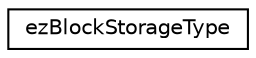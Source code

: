 digraph "Graphical Class Hierarchy"
{
 // LATEX_PDF_SIZE
  edge [fontname="Helvetica",fontsize="10",labelfontname="Helvetica",labelfontsize="10"];
  node [fontname="Helvetica",fontsize="10",shape=record];
  rankdir="LR";
  Node0 [label="ezBlockStorageType",height=0.2,width=0.4,color="black", fillcolor="white", style="filled",URL="$d9/d03/structez_block_storage_type.htm",tooltip=" "];
}
